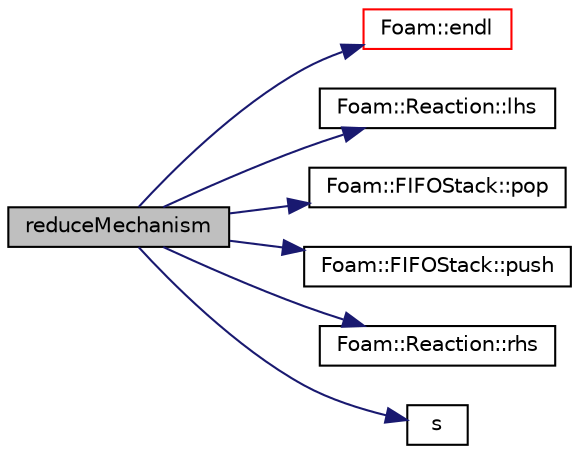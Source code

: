 digraph "reduceMechanism"
{
  bgcolor="transparent";
  edge [fontname="Helvetica",fontsize="10",labelfontname="Helvetica",labelfontsize="10"];
  node [fontname="Helvetica",fontsize="10",shape=record];
  rankdir="LR";
  Node68 [label="reduceMechanism",height=0.2,width=0.4,color="black", fillcolor="grey75", style="filled", fontcolor="black"];
  Node68 -> Node69 [color="midnightblue",fontsize="10",style="solid",fontname="Helvetica"];
  Node69 [label="Foam::endl",height=0.2,width=0.4,color="red",URL="$a21851.html#a2db8fe02a0d3909e9351bb4275b23ce4",tooltip="Add newline and flush stream. "];
  Node68 -> Node71 [color="midnightblue",fontsize="10",style="solid",fontname="Helvetica"];
  Node71 [label="Foam::Reaction::lhs",height=0.2,width=0.4,color="black",URL="$a31677.html#a6761a05de6d2e857d0187e5bd7ff6b61"];
  Node68 -> Node72 [color="midnightblue",fontsize="10",style="solid",fontname="Helvetica"];
  Node72 [label="Foam::FIFOStack::pop",height=0.2,width=0.4,color="black",URL="$a26985.html#ad702374ab51a03308e76cc7305f42582",tooltip="Pop the bottom element off the stack. "];
  Node68 -> Node73 [color="midnightblue",fontsize="10",style="solid",fontname="Helvetica"];
  Node73 [label="Foam::FIFOStack::push",height=0.2,width=0.4,color="black",URL="$a26985.html#ab4a4b468eb84d13d34b9b7fa9a1da7bb",tooltip="Push an element onto the stack. "];
  Node68 -> Node74 [color="midnightblue",fontsize="10",style="solid",fontname="Helvetica"];
  Node74 [label="Foam::Reaction::rhs",height=0.2,width=0.4,color="black",URL="$a31677.html#a1307353445aae5aae36cd5a86f3f64f0"];
  Node68 -> Node75 [color="midnightblue",fontsize="10",style="solid",fontname="Helvetica"];
  Node75 [label="s",height=0.2,width=0.4,color="black",URL="$a19343.html#abb9c4233033fad2ad0206cd4adad3b9f"];
}
